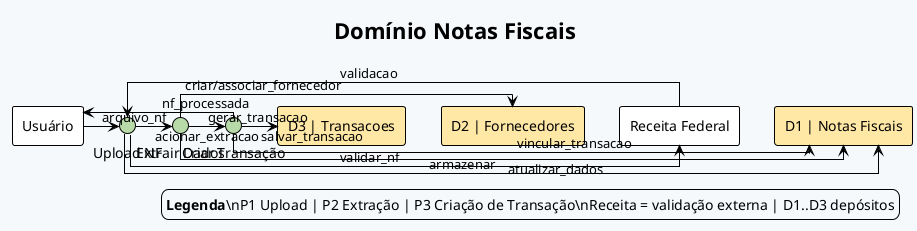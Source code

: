 @startuml notas_fiscais
!theme plain
skinparam backgroundColor #F5F9FC
skinparam linetype ortho

title Domínio Notas Fiscais

rectangle "Usuário" as User
rectangle "Receita Federal" as Receita

circle "Upload NF" as P1 #B8D9A8
circle "Extrair Dados" as P2 #B8D9A8
circle "Criar Transação" as P3 #B8D9A8

rectangle "D1 | Notas Fiscais" as D1 #FFE8A6
rectangle "D2 | Fornecedores" as D2 #FFE8A6
rectangle "D3 | Transacoes" as D3 #FFE8A6

User -> P1 : arquivo_nf
P1 -> D1 : armazenar
P1 -> Receita : validar_nf
Receita -> P1 : validacao

P1 -> P2 : acionar_extracao
P2 -> D1 : atualizar_dados
P2 -> D2 : criar/associar_fornecedor
P2 -> P3 : gerar_transacao

P3 -> D3 : salvar_transacao
P3 -> D1 : vincular_transacao
P3 -> User : nf_processada

legend right
<b>Legenda</b>\nP1 Upload | P2 Extração | P3 Criação de Transação\nReceita = validação externa | D1..D3 depósitos
endlegend

@enduml

